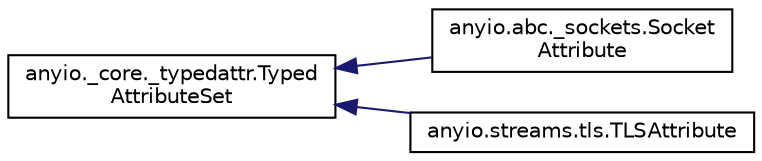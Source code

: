 digraph "Graphical Class Hierarchy"
{
 // LATEX_PDF_SIZE
  edge [fontname="Helvetica",fontsize="10",labelfontname="Helvetica",labelfontsize="10"];
  node [fontname="Helvetica",fontsize="10",shape=record];
  rankdir="LR";
  Node0 [label="anyio._core._typedattr.Typed\lAttributeSet",height=0.2,width=0.4,color="black", fillcolor="white", style="filled",URL="$classanyio_1_1__core_1_1__typedattr_1_1TypedAttributeSet.html",tooltip=" "];
  Node0 -> Node1 [dir="back",color="midnightblue",fontsize="10",style="solid",fontname="Helvetica"];
  Node1 [label="anyio.abc._sockets.Socket\lAttribute",height=0.2,width=0.4,color="black", fillcolor="white", style="filled",URL="$classanyio_1_1abc_1_1__sockets_1_1SocketAttribute.html",tooltip=" "];
  Node0 -> Node2 [dir="back",color="midnightblue",fontsize="10",style="solid",fontname="Helvetica"];
  Node2 [label="anyio.streams.tls.TLSAttribute",height=0.2,width=0.4,color="black", fillcolor="white", style="filled",URL="$classanyio_1_1streams_1_1tls_1_1TLSAttribute.html",tooltip=" "];
}
